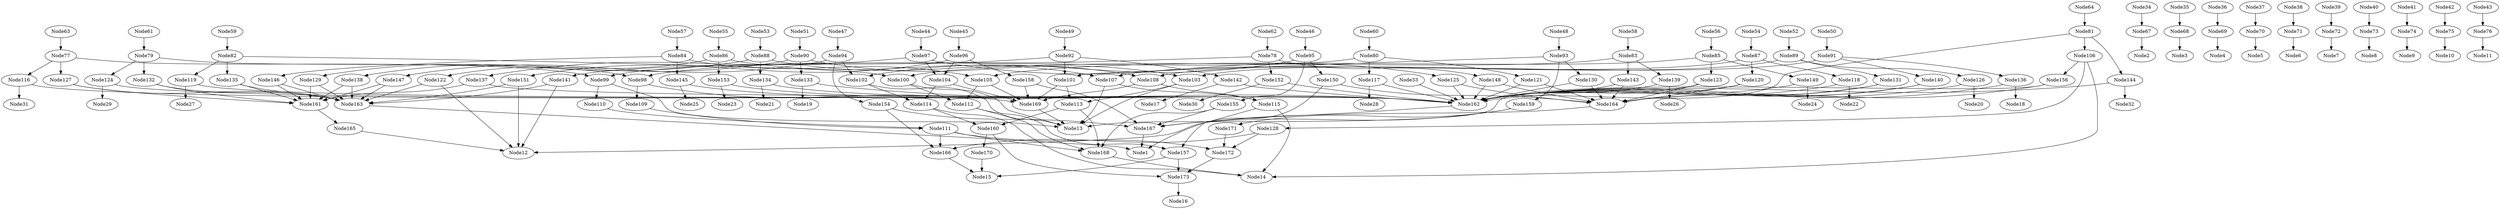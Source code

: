 # Network structure generated by ABC

digraph network {
Node33 -> Node162 [style = solid];
Node34 -> Node67 [style = solid];
Node35 -> Node68 [style = solid];
Node36 -> Node69 [style = solid];
Node37 -> Node70 [style = solid];
Node38 -> Node71 [style = solid];
Node39 -> Node72 [style = solid];
Node40 -> Node73 [style = solid];
Node41 -> Node74 [style = solid];
Node42 -> Node75 [style = solid];
Node43 -> Node76 [style = solid];
Node44 -> Node97 [style = solid];
Node45 -> Node96 [style = solid];
Node46 -> Node95 [style = solid];
Node47 -> Node94 [style = solid];
Node48 -> Node93 [style = solid];
Node49 -> Node92 [style = solid];
Node50 -> Node91 [style = solid];
Node51 -> Node90 [style = solid];
Node52 -> Node89 [style = solid];
Node53 -> Node88 [style = solid];
Node54 -> Node87 [style = solid];
Node55 -> Node86 [style = solid];
Node56 -> Node85 [style = solid];
Node57 -> Node84 [style = solid];
Node58 -> Node83 [style = solid];
Node59 -> Node82 [style = solid];
Node60 -> Node80 [style = solid];
Node61 -> Node79 [style = solid];
Node62 -> Node78 [style = solid];
Node63 -> Node77 [style = solid];
Node64 -> Node81 [style = solid];
Node67 -> Node2 [style = solid];
Node68 -> Node3 [style = solid];
Node69 -> Node4 [style = solid];
Node70 -> Node5 [style = solid];
Node71 -> Node6 [style = solid];
Node72 -> Node7 [style = solid];
Node73 -> Node8 [style = solid];
Node74 -> Node9 [style = solid];
Node75 -> Node10 [style = solid];
Node76 -> Node11 [style = solid];
Node77 -> Node127 [style = solid];
Node77 -> Node99 [style = solid];
Node77 -> Node116 [style = solid];
Node78 -> Node148 [style = solid];
Node78 -> Node99 [style = solid];
Node78 -> Node152 [style = solid];
Node79 -> Node132 [style = solid];
Node79 -> Node98 [style = solid];
Node79 -> Node124 [style = solid];
Node80 -> Node121 [style = solid];
Node80 -> Node98 [style = solid];
Node80 -> Node117 [style = solid];
Node81 -> Node106 [style = solid];
Node81 -> Node162 [style = solid];
Node81 -> Node144 [style = solid];
Node82 -> Node135 [style = solid];
Node82 -> Node100 [style = solid];
Node82 -> Node119 [style = solid];
Node83 -> Node143 [style = solid];
Node83 -> Node100 [style = solid];
Node83 -> Node139 [style = solid];
Node84 -> Node146 [style = solid];
Node84 -> Node105 [style = solid];
Node84 -> Node145 [style = solid];
Node85 -> Node123 [style = solid];
Node85 -> Node105 [style = solid];
Node85 -> Node149 [style = solid];
Node86 -> Node122 [style = solid];
Node86 -> Node107 [style = solid];
Node86 -> Node153 [style = solid];
Node87 -> Node120 [style = solid];
Node87 -> Node107 [style = solid];
Node87 -> Node118 [style = solid];
Node88 -> Node129 [style = solid];
Node88 -> Node108 [style = solid];
Node88 -> Node134 [style = solid];
Node89 -> Node131 [style = solid];
Node89 -> Node108 [style = solid];
Node89 -> Node126 [style = solid];
Node90 -> Node138 [style = solid];
Node90 -> Node103 [style = solid];
Node90 -> Node133 [style = solid];
Node91 -> Node140 [style = solid];
Node91 -> Node103 [style = solid];
Node91 -> Node136 [style = solid];
Node92 -> Node141 [style = solid];
Node92 -> Node101 [style = solid];
Node92 -> Node142 [style = solid];
Node93 -> Node130 [style = solid];
Node93 -> Node101 [style = solid];
Node93 -> Node159 [style = solid];
Node94 -> Node147 [style = solid];
Node94 -> Node102 [style = solid];
Node94 -> Node154 [style = solid];
Node95 -> Node150 [style = solid];
Node95 -> Node102 [style = solid];
Node95 -> Node155 [style = solid];
Node96 -> Node151 [style = solid];
Node96 -> Node104 [style = solid];
Node96 -> Node158 [style = solid];
Node97 -> Node125 [style = solid];
Node97 -> Node104 [style = solid];
Node97 -> Node137 [style = solid];
Node98 -> Node109 [style = solid];
Node98 -> Node169 [style = solid];
Node99 -> Node110 [style = solid];
Node99 -> Node13 [style = solid];
Node100 -> Node112 [style = solid];
Node100 -> Node13 [style = solid];
Node101 -> Node113 [style = solid];
Node101 -> Node169 [style = solid];
Node102 -> Node114 [style = solid];
Node102 -> Node13 [style = solid];
Node103 -> Node113 [style = solid];
Node103 -> Node13 [style = solid];
Node104 -> Node114 [style = solid];
Node104 -> Node169 [style = solid];
Node105 -> Node112 [style = solid];
Node105 -> Node169 [style = solid];
Node106 -> Node156 [style = solid];
Node106 -> Node128 [style = solid];
Node106 -> Node14 [style = solid];
Node107 -> Node115 [style = solid];
Node107 -> Node13 [style = solid];
Node108 -> Node115 [style = solid];
Node108 -> Node169 [style = solid];
Node109 -> Node111 [style = solid];
Node110 -> Node111 [style = solid];
Node111 -> Node172 [style = solid];
Node111 -> Node166 [style = solid];
Node111 -> Node168 [style = solid];
Node112 -> Node157 [style = solid];
Node112 -> Node168 [style = solid];
Node113 -> Node160 [style = solid];
Node113 -> Node168 [style = solid];
Node114 -> Node160 [style = solid];
Node114 -> Node14 [style = solid];
Node115 -> Node157 [style = solid];
Node115 -> Node14 [style = solid];
Node116 -> Node31 [style = solid];
Node116 -> Node162 [style = solid];
Node117 -> Node28 [style = solid];
Node117 -> Node162 [style = solid];
Node118 -> Node22 [style = solid];
Node118 -> Node162 [style = solid];
Node119 -> Node27 [style = solid];
Node119 -> Node162 [style = solid];
Node120 -> Node164 [style = solid];
Node120 -> Node162 [style = solid];
Node121 -> Node164 [style = solid];
Node121 -> Node162 [style = solid];
Node122 -> Node12 [style = solid];
Node122 -> Node163 [style = solid];
Node123 -> Node164 [style = solid];
Node123 -> Node162 [style = solid];
Node124 -> Node29 [style = solid];
Node124 -> Node162 [style = solid];
Node125 -> Node164 [style = solid];
Node125 -> Node162 [style = solid];
Node126 -> Node20 [style = solid];
Node126 -> Node162 [style = solid];
Node127 -> Node161 [style = solid];
Node127 -> Node163 [style = solid];
Node128 -> Node166 [style = solid];
Node128 -> Node172 [style = solid];
Node129 -> Node161 [style = solid];
Node129 -> Node163 [style = solid];
Node130 -> Node164 [style = solid];
Node130 -> Node162 [style = solid];
Node131 -> Node164 [style = solid];
Node131 -> Node162 [style = solid];
Node132 -> Node161 [style = solid];
Node132 -> Node163 [style = solid];
Node133 -> Node19 [style = solid];
Node133 -> Node162 [style = solid];
Node134 -> Node21 [style = solid];
Node134 -> Node162 [style = solid];
Node135 -> Node161 [style = solid];
Node135 -> Node163 [style = solid];
Node136 -> Node18 [style = solid];
Node136 -> Node162 [style = solid];
Node137 -> Node161 [style = solid];
Node137 -> Node162 [style = solid];
Node138 -> Node161 [style = solid];
Node138 -> Node163 [style = solid];
Node139 -> Node26 [style = solid];
Node139 -> Node162 [style = solid];
Node140 -> Node164 [style = solid];
Node140 -> Node162 [style = solid];
Node141 -> Node12 [style = solid];
Node141 -> Node163 [style = solid];
Node142 -> Node17 [style = solid];
Node142 -> Node162 [style = solid];
Node143 -> Node164 [style = solid];
Node143 -> Node162 [style = solid];
Node144 -> Node32 [style = solid];
Node144 -> Node162 [style = solid];
Node145 -> Node25 [style = solid];
Node145 -> Node162 [style = solid];
Node146 -> Node161 [style = solid];
Node146 -> Node163 [style = solid];
Node147 -> Node161 [style = solid];
Node147 -> Node163 [style = solid];
Node148 -> Node164 [style = solid];
Node148 -> Node162 [style = solid];
Node149 -> Node24 [style = solid];
Node149 -> Node162 [style = solid];
Node150 -> Node164 [style = solid];
Node150 -> Node1 [style = solid];
Node151 -> Node12 [style = solid];
Node151 -> Node163 [style = solid];
Node152 -> Node30 [style = solid];
Node152 -> Node162 [style = solid];
Node153 -> Node23 [style = solid];
Node153 -> Node162 [style = solid];
Node154 -> Node166 [style = solid];
Node154 -> Node167 [style = solid];
Node155 -> Node168 [style = solid];
Node155 -> Node167 [style = solid];
Node156 -> Node164 [style = solid];
Node156 -> Node13 [style = solid];
Node157 -> Node173 [style = solid];
Node157 -> Node15 [style = solid];
Node158 -> Node169 [style = solid];
Node158 -> Node167 [style = solid];
Node159 -> Node171 [style = solid];
Node159 -> Node167 [style = solid];
Node160 -> Node173 [style = solid];
Node160 -> Node170 [style = solid];
Node161 -> Node165 [style = solid];
Node162 -> Node167 [style = solid];
Node163 -> Node1 [style = solid];
Node164 -> Node12 [style = solid];
Node165 -> Node12 [style = solid];
Node166 -> Node15 [style = solid];
Node167 -> Node1 [style = solid];
Node168 -> Node14 [style = solid];
Node169 -> Node13 [style = solid];
Node170 -> Node15 [style = solid];
Node171 -> Node172 [style = solid];
Node172 -> Node173 [style = solid];
Node173 -> Node16 [style = solid];
}


